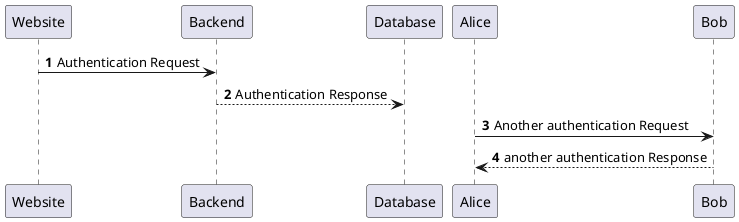 @startuml
'https://plantuml.com/sequence-diagram

autonumber

Website -> Backend: Authentication Request
Backend --> Database: Authentication Response

Alice -> Bob: Another authentication Request
Alice <-- Bob: another authentication Response
@enduml